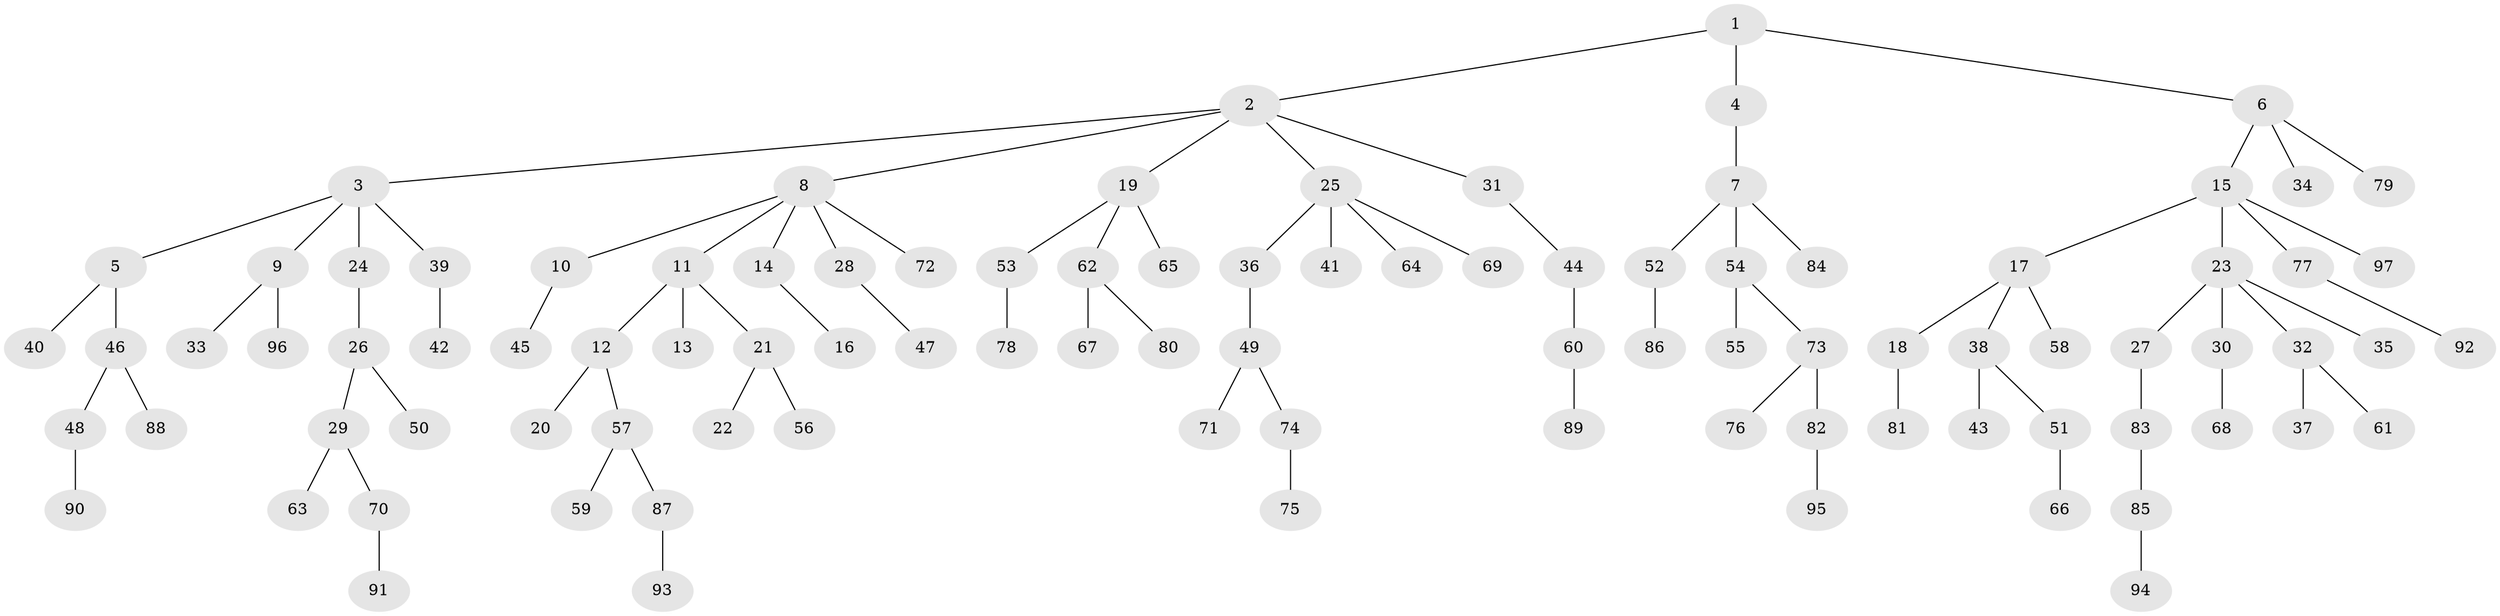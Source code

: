 // Generated by graph-tools (version 1.1) at 2025/53/03/09/25 04:53:29]
// undirected, 97 vertices, 96 edges
graph export_dot {
graph [start="1"]
  node [color=gray90,style=filled];
  1;
  2;
  3;
  4;
  5;
  6;
  7;
  8;
  9;
  10;
  11;
  12;
  13;
  14;
  15;
  16;
  17;
  18;
  19;
  20;
  21;
  22;
  23;
  24;
  25;
  26;
  27;
  28;
  29;
  30;
  31;
  32;
  33;
  34;
  35;
  36;
  37;
  38;
  39;
  40;
  41;
  42;
  43;
  44;
  45;
  46;
  47;
  48;
  49;
  50;
  51;
  52;
  53;
  54;
  55;
  56;
  57;
  58;
  59;
  60;
  61;
  62;
  63;
  64;
  65;
  66;
  67;
  68;
  69;
  70;
  71;
  72;
  73;
  74;
  75;
  76;
  77;
  78;
  79;
  80;
  81;
  82;
  83;
  84;
  85;
  86;
  87;
  88;
  89;
  90;
  91;
  92;
  93;
  94;
  95;
  96;
  97;
  1 -- 2;
  1 -- 4;
  1 -- 6;
  2 -- 3;
  2 -- 8;
  2 -- 19;
  2 -- 25;
  2 -- 31;
  3 -- 5;
  3 -- 9;
  3 -- 24;
  3 -- 39;
  4 -- 7;
  5 -- 40;
  5 -- 46;
  6 -- 15;
  6 -- 34;
  6 -- 79;
  7 -- 52;
  7 -- 54;
  7 -- 84;
  8 -- 10;
  8 -- 11;
  8 -- 14;
  8 -- 28;
  8 -- 72;
  9 -- 33;
  9 -- 96;
  10 -- 45;
  11 -- 12;
  11 -- 13;
  11 -- 21;
  12 -- 20;
  12 -- 57;
  14 -- 16;
  15 -- 17;
  15 -- 23;
  15 -- 77;
  15 -- 97;
  17 -- 18;
  17 -- 38;
  17 -- 58;
  18 -- 81;
  19 -- 53;
  19 -- 62;
  19 -- 65;
  21 -- 22;
  21 -- 56;
  23 -- 27;
  23 -- 30;
  23 -- 32;
  23 -- 35;
  24 -- 26;
  25 -- 36;
  25 -- 41;
  25 -- 64;
  25 -- 69;
  26 -- 29;
  26 -- 50;
  27 -- 83;
  28 -- 47;
  29 -- 63;
  29 -- 70;
  30 -- 68;
  31 -- 44;
  32 -- 37;
  32 -- 61;
  36 -- 49;
  38 -- 43;
  38 -- 51;
  39 -- 42;
  44 -- 60;
  46 -- 48;
  46 -- 88;
  48 -- 90;
  49 -- 71;
  49 -- 74;
  51 -- 66;
  52 -- 86;
  53 -- 78;
  54 -- 55;
  54 -- 73;
  57 -- 59;
  57 -- 87;
  60 -- 89;
  62 -- 67;
  62 -- 80;
  70 -- 91;
  73 -- 76;
  73 -- 82;
  74 -- 75;
  77 -- 92;
  82 -- 95;
  83 -- 85;
  85 -- 94;
  87 -- 93;
}
